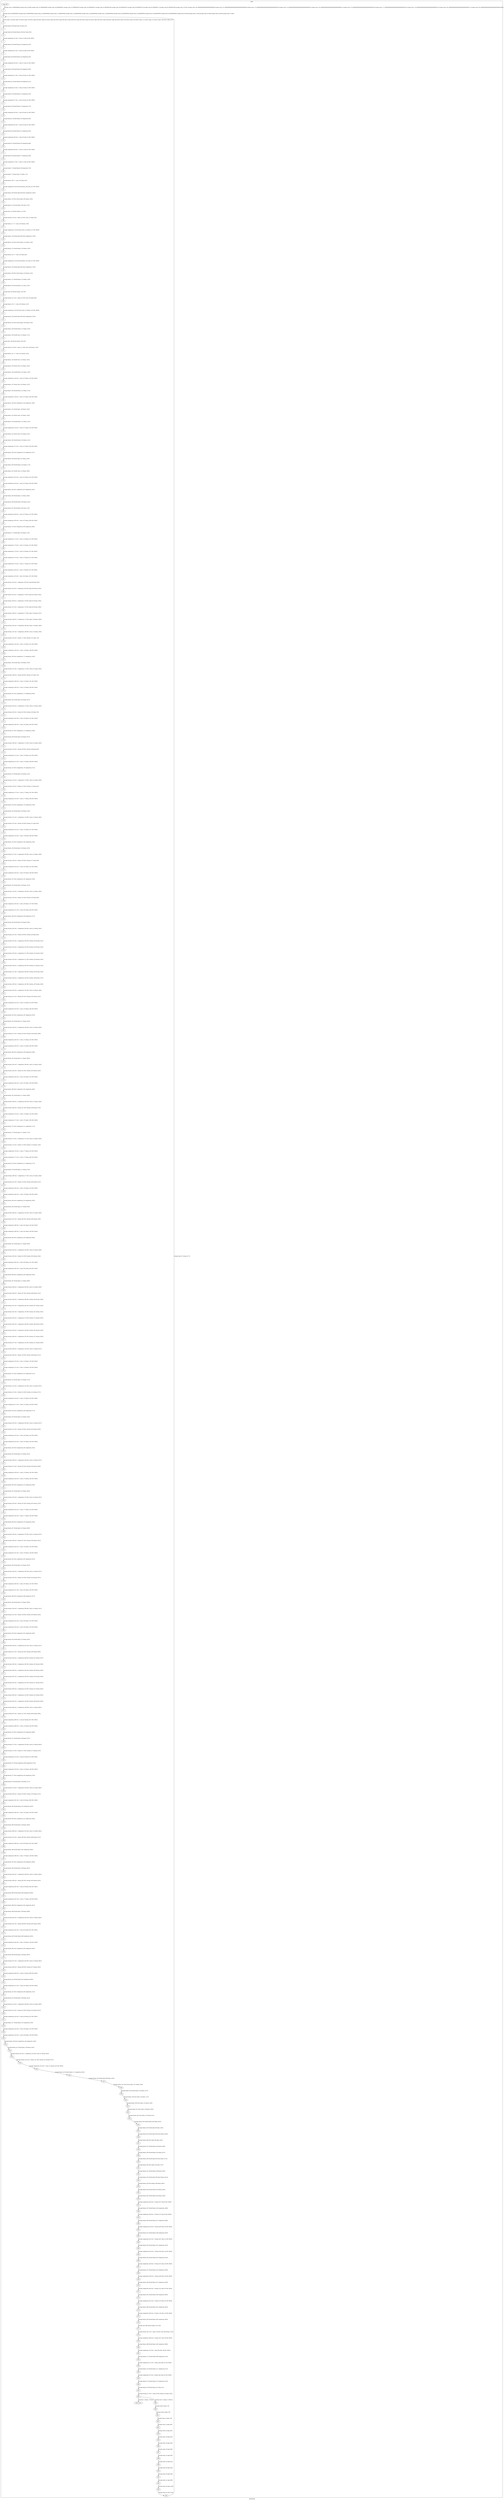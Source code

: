 digraph G {
label="Btor2XCFA";
subgraph cluster_0 {
label="main";
main_init[];
l1[];
l3[];
l4[];
l5[];
l6[];
l7[];
l8[];
l9[];
l10[];
l11[];
l12[];
l13[];
l14[];
l15[];
l16[];
l17[];
l18[];
l19[];
l20[];
l21[];
l22[];
l23[];
l24[];
l25[];
l26[];
l27[];
l28[];
l29[];
l30[];
l31[];
l32[];
l33[];
l34[];
l35[];
l36[];
l37[];
l38[];
l39[];
l40[];
l41[];
l42[];
l43[];
l44[];
l45[];
l46[];
l47[];
l48[];
l49[];
l50[];
l51[];
l52[];
l53[];
l54[];
l55[];
l56[];
l57[];
l58[];
l59[];
l60[];
l61[];
l62[];
l63[];
l64[];
l65[];
l66[];
l67[];
l68[];
l69[];
l70[];
l71[];
l72[];
l73[];
l74[];
l75[];
l76[];
l77[];
l78[];
l79[];
l80[];
l81[];
l82[];
l83[];
l84[];
l85[];
l86[];
l87[];
l88[];
l89[];
l90[];
l91[];
l92[];
l93[];
l94[];
l95[];
l96[];
l97[];
l98[];
l99[];
l100[];
l101[];
l102[];
l103[];
l104[];
l105[];
l106[];
l107[];
l108[];
l109[];
l110[];
l111[];
l112[];
l113[];
l114[];
l115[];
l116[];
l117[];
l118[];
l119[];
l120[];
l121[];
l122[];
l123[];
l124[];
l125[];
l126[];
l127[];
l128[];
l129[];
l130[];
l131[];
l132[];
l133[];
l134[];
l135[];
l136[];
l137[];
l138[];
l139[];
l140[];
l141[];
l142[];
l143[];
l144[];
l145[];
l146[];
l147[];
l148[];
l149[];
l150[];
l151[];
l152[];
l153[];
l154[];
l155[];
l156[];
l157[];
l158[];
l159[];
l160[];
l161[];
l162[];
l163[];
l164[];
l165[];
l166[];
l167[];
l168[];
l169[];
l170[];
l171[];
l172[];
l173[];
l174[];
l175[];
l176[];
l177[];
l178[];
l179[];
l180[];
l181[];
l182[];
l183[];
l184[];
l185[];
l186[];
l187[];
l188[];
l189[];
l190[];
l191[];
l192[];
l193[];
l194[];
l195[];
l196[];
l197[];
l198[];
l199[];
l200[];
l201[];
l202[];
l203[];
l204[];
l205[];
l206[];
l207[];
l208[];
l209[];
l210[];
l211[];
l212[];
l213[];
l214[];
l215[];
l216[];
l217[];
l218[];
l219[];
l220[];
l221[];
l222[];
l223[];
l224[];
l225[];
l226[];
l227[];
l228[];
l229[];
l230[];
l231[];
l232[];
l233[];
l234[];
l235[];
l236[];
l237[];
l238[];
l239[];
l240[];
l241[];
l242[];
l243[];
l244[];
l245[];
l246[];
l247[];
l248[];
l249[];
l250[];
l251[];
l252[];
l253[];
l254[];
l255[];
l256[];
l257[];
l258[];
l259[];
l260[];
l261[];
l262[];
l263[];
l264[];
l265[];
l266[];
l267[];
l268[];
l269[];
l270[];
l271[];
l272[];
l273[];
l274[];
l275[];
l276[];
l277[];
l278[];
l279[];
l280[];
l281[];
l282[];
l283[];
l284[];
l285[];
l286[];
l287[];
l288[];
l289[];
l290[];
l291[];
l292[];
l293[];
l294[];
l295[];
l296[];
l297[];
l298[];
l299[];
l300[];
l301[];
l302[];
l303[];
l304[];
l305[];
l306[];
l307[];
l308[];
l309[];
l310[];
l311[];
l312[];
l313[];
l314[];
l315[];
l316[];
l317[];
l318[];
l319[];
l320[];
l321[];
l322[];
l323[];
l324[];
l325[];
l326[];
l327[];
l328[];
l329[];
l330[];
l331[];
l332[];
l333[];
l334[];
l335[];
l336[];
l337[];
l338[];
l339[];
l340[];
l341[];
l342[];
l343[];
l344[];
l345[];
l346[];
l347[];
l348[];
l349[];
l350[];
l351[];
l352[];
l353[];
l354[];
l355[];
l356[];
l357[];
l358[];
l359[];
l360[];
l361[];
l362[];
l363[];
l364[];
l365[];
l366[];
l367[];
l368[];
l369[];
l370[];
l371[];
l372[];
l373[];
l374[];
l375[];
l376[];
l377[];
l378[];
l379[];
l380[];
l381[];
l382[];
l383[];
l384[];
l385[];
l386[];
l387[];
l388[];
main_error[];
l389[];
l390[];
l391[];
l392[];
l393[];
l394[];
l395[];
l396[];
l397[];
l398[];
l399[];
l400[];
l401[];
l402[];
l403[];
l404[];
main_init -> l1 [label="[(assign const_5 #b00000000),(assign const_28 #b0),(assign const_41 #b00000000),(assign const_44 #b00000001),(assign const_47 #b00000010),(assign const_50 #b00000011),(assign const_53 #b00000100),(assign const_56 #b00000101),(assign const_59 #b00000110),(assign const_62 #b00000111),(assign const_65 #b00001000),(assign const_102 #b1),(assign const_105 #b000000000000000000000000),(assign const_107 #b00000000000000000000000000000000),(assign const_112 #b00000000000000000000000000000010),(assign const_113 #b00000000000000000000000000000001),(assign const_142 #b00000000000000000000000000000011),(assign const_175 #b00000000000000000000000000000100),(assign const_177 #b00000000000000000000000000000101),(assign const_179 #b00000000000000000000000000000110),(assign const_181 #b00000000000000000000000000000111),(assign const_235 #b00000000000000000000000000001000)] "];
l3 -> l4 [label="[(havoc input_74),(havoc input_76),(havoc input_78),(havoc input_80),(havoc input_82),(havoc input_84),(havoc input_86),(havoc input_88),(havoc input_90),(havoc input_92),(havoc input_94),(havoc input_96),(havoc input_98),(havoc input_100),(havoc input_104),(havoc input_111),(havoc input_122),(havoc input_128),(havoc input_137)] "];
l4 -> l5 [label="[(assign binary_39 (bvand state_29 state_31))] "];
l5 -> l6 [label="[(assign binary_40 (bvand binary_39 (bvnot state_33)))] "];
l6 -> l7 [label="[(assign comparison_42 (ite (= const_41 state_6) #b1 #b0))] "];
l7 -> l8 [label="[(assign binary_43 (bvand binary_40 comparison_42))] "];
l8 -> l9 [label="[(assign comparison_45 (ite (= const_44 state_8) #b1 #b0))] "];
l9 -> l10 [label="[(assign binary_46 (bvand binary_43 comparison_45))] "];
l10 -> l11 [label="[(assign comparison_48 (ite (= const_47 state_10) #b1 #b0))] "];
l11 -> l12 [label="[(assign binary_49 (bvand binary_46 comparison_48))] "];
l12 -> l13 [label="[(assign comparison_51 (ite (= const_50 state_12) #b1 #b0))] "];
l13 -> l14 [label="[(assign binary_52 (bvand binary_49 comparison_51))] "];
l14 -> l15 [label="[(assign comparison_54 (ite (= const_53 state_14) #b1 #b0))] "];
l15 -> l16 [label="[(assign binary_55 (bvand binary_52 comparison_54))] "];
l16 -> l17 [label="[(assign comparison_57 (ite (= const_56 state_16) #b1 #b0))] "];
l17 -> l18 [label="[(assign binary_58 (bvand binary_55 comparison_57))] "];
l18 -> l19 [label="[(assign comparison_60 (ite (= const_59 state_18) #b1 #b0))] "];
l19 -> l20 [label="[(assign binary_61 (bvand binary_58 comparison_60))] "];
l20 -> l21 [label="[(assign comparison_63 (ite (= const_62 state_20) #b1 #b0))] "];
l21 -> l22 [label="[(assign binary_64 (bvand binary_61 comparison_63))] "];
l22 -> l23 [label="[(assign comparison_66 (ite (= const_65 state_22) #b1 #b0))] "];
l23 -> l24 [label="[(assign binary_67 (bvand binary_64 comparison_66))] "];
l24 -> l25 [label="[(assign comparison_68 (ite (= const_41 state_24) #b1 #b0))] "];
l25 -> l26 [label="[(assign binary_69 (bvand binary_67 comparison_68))] "];
l26 -> l27 [label="[(assign comparison_70 (ite (= const_41 state_26) #b1 #b0))] "];
l27 -> l28 [label="[(assign binary_71 (bvand binary_69 comparison_70))] "];
l28 -> l29 [label="[(assign binary_72 (bvand state_37 binary_71))] "];
l29 -> l30 [label="[(assign binary_106 (++ const_105 input_92))] "];
l30 -> l31 [label="[(assign comparison_108 (ite (bvule binary_106 const_107) #b1 #b0))] "];
l31 -> l32 [label="[(assign binary_109 (bvand input_96 (bvnot comparison_108)))] "];
l32 -> l33 [label="[(assign binary_110 (bvor (bvnot input_104) binary_109))] "];
l33 -> l34 [label="[(assign binary_114 (bvsub binary_106 const_113))] "];
l34 -> l35 [label="[(assign slice_115 (extract binary_114 0 8))] "];
l35 -> l36 [label="[(assign ternary_116 (ite (= input_104 #b1) slice_115 input_92))] "];
l36 -> l37 [label="[(assign binary_117 (++ const_105 ternary_116))] "];
l37 -> l38 [label="[(assign comparison_118 (ite (bvule const_112 binary_117) #b1 #b0))] "];
l38 -> l39 [label="[(assign binary_119 (bvand input_96 (bvnot comparison_118)))] "];
l39 -> l40 [label="[(assign binary_120 (bvor (bvnot input_111) binary_119))] "];
l40 -> l41 [label="[(assign binary_121 (bvand binary_110 binary_120))] "];
l41 -> l42 [label="[(assign binary_123 (++ const_105 input_94))] "];
l42 -> l43 [label="[(assign comparison_124 (ite (bvule binary_123 const_107) #b1 #b0))] "];
l43 -> l44 [label="[(assign binary_125 (bvand input_96 (bvnot comparison_124)))] "];
l44 -> l45 [label="[(assign binary_126 (bvor (bvnot input_122) binary_125))] "];
l45 -> l46 [label="[(assign binary_127 (bvand binary_121 binary_126))] "];
l46 -> l47 [label="[(assign binary_129 (bvsub binary_123 const_113))] "];
l47 -> l48 [label="[(assign slice_130 (extract binary_129 0 8))] "];
l48 -> l49 [label="[(assign ternary_131 (ite (= input_122 #b1) slice_130 input_94))] "];
l49 -> l50 [label="[(assign binary_132 (++ const_105 ternary_131))] "];
l50 -> l51 [label="[(assign comparison_133 (ite (bvule const_112 binary_132) #b1 #b0))] "];
l51 -> l52 [label="[(assign binary_134 (bvand input_96 (bvnot comparison_133)))] "];
l52 -> l53 [label="[(assign binary_135 (bvor (bvnot input_128) binary_134))] "];
l53 -> l54 [label="[(assign binary_136 (bvand binary_127 binary_135))] "];
l54 -> l55 [label="[(assign binary_138 (bvadd const_113 binary_117))] "];
l55 -> l56 [label="[(assign slice_139 (extract binary_138 0 8))] "];
l56 -> l57 [label="[(assign ternary_140 (ite (= input_111 #b1) slice_139 ternary_116))] "];
l57 -> l58 [label="[(assign binary_141 (++ const_105 ternary_140))] "];
l58 -> l59 [label="[(assign binary_143 (bvadd const_113 binary_132))] "];
l59 -> l60 [label="[(assign binary_144 (bvmul const_142 binary_143))] "];
l60 -> l61 [label="[(assign binary_145 (bvadd binary_141 binary_144))] "];
l61 -> l62 [label="[(assign comparison_146 (ite (= const_107 binary_145) #b1 #b0))] "];
l62 -> l63 [label="[(assign binary_147 (bvmul const_142 binary_132))] "];
l63 -> l64 [label="[(assign binary_148 (bvadd binary_141 binary_147))] "];
l64 -> l65 [label="[(assign comparison_149 (ite (= const_107 binary_148) #b1 #b0))] "];
l65 -> l66 [label="[(assign binary_150 (bvor comparison_146 comparison_149))] "];
l66 -> l67 [label="[(assign binary_151 (bvand input_128 binary_150))] "];
l67 -> l68 [label="[(assign binary_152 (bvmul const_142 binary_129))] "];
l68 -> l69 [label="[(assign binary_153 (bvadd binary_141 binary_152))] "];
l69 -> l70 [label="[(assign comparison_154 (ite (= const_107 binary_153) #b1 #b0))] "];
l70 -> l71 [label="[(assign binary_155 (bvmul const_142 binary_123))] "];
l71 -> l72 [label="[(assign binary_156 (bvadd binary_155 binary_141))] "];
l72 -> l73 [label="[(assign comparison_157 (ite (= const_107 binary_156) #b1 #b0))] "];
l73 -> l74 [label="[(assign binary_158 (bvor comparison_154 comparison_157))] "];
l74 -> l75 [label="[(assign binary_159 (bvand input_122 binary_158))] "];
l75 -> l76 [label="[(assign binary_160 (bvadd binary_155 binary_117))] "];
l76 -> l77 [label="[(assign binary_161 (bvadd const_113 binary_160))] "];
l77 -> l78 [label="[(assign comparison_162 (ite (= const_107 binary_161) #b1 #b0))] "];
l78 -> l79 [label="[(assign comparison_163 (ite (= const_107 binary_160) #b1 #b0))] "];
l79 -> l80 [label="[(assign binary_164 (bvor comparison_162 comparison_163))] "];
l80 -> l81 [label="[(assign binary_165 (bvand input_111 binary_164))] "];
l81 -> l82 [label="[(assign binary_166 (bvadd binary_106 binary_155))] "];
l82 -> l83 [label="[(assign binary_167 (bvsub binary_166 const_113))] "];
l83 -> l84 [label="[(assign comparison_168 (ite (= const_107 binary_167) #b1 #b0))] "];
l84 -> l85 [label="[(assign comparison_169 (ite (= const_107 binary_166) #b1 #b0))] "];
l85 -> l86 [label="[(assign binary_170 (bvor comparison_168 comparison_169))] "];
l86 -> l87 [label="[(assign binary_171 (bvand input_104 binary_170))] "];
l87 -> l88 [label="[(assign comparison_172 (ite (= const_113 binary_167) #b1 #b0))] "];
l88 -> l89 [label="[(assign comparison_173 (ite (= const_112 binary_167) #b1 #b0))] "];
l89 -> l90 [label="[(assign comparison_174 (ite (= const_142 binary_167) #b1 #b0))] "];
l90 -> l91 [label="[(assign comparison_176 (ite (= const_175 binary_167) #b1 #b0))] "];
l91 -> l92 [label="[(assign comparison_178 (ite (= const_177 binary_167) #b1 #b0))] "];
l92 -> l93 [label="[(assign comparison_180 (ite (= const_179 binary_167) #b1 #b0))] "];
l93 -> l94 [label="[(assign comparison_182 (ite (= const_181 binary_167) #b1 #b0))] "];
l94 -> l95 [label="[(assign ternary_183 (ite (= comparison_182 #b1) input_88 input_90))] "];
l95 -> l96 [label="[(assign ternary_184 (ite (= comparison_180 #b1) input_86 ternary_183))] "];
l96 -> l97 [label="[(assign ternary_185 (ite (= comparison_178 #b1) input_84 ternary_184))] "];
l97 -> l98 [label="[(assign ternary_186 (ite (= comparison_176 #b1) input_82 ternary_185))] "];
l98 -> l99 [label="[(assign ternary_187 (ite (= comparison_174 #b1) input_80 ternary_186))] "];
l99 -> l100 [label="[(assign ternary_188 (ite (= comparison_173 #b1) input_78 ternary_187))] "];
l100 -> l101 [label="[(assign ternary_189 (ite (= comparison_172 #b1) input_76 ternary_188))] "];
l101 -> l102 [label="[(assign ternary_190 (ite (= comparison_168 #b1) input_74 ternary_189))] "];
l102 -> l103 [label="[(assign ternary_191 (ite (= comparison_168 #b1) const_41 ternary_190))] "];
l103 -> l104 [label="[(assign ternary_192 (ite (= binary_171 #b1) ternary_191 input_74))] "];
l104 -> l105 [label="[(assign comparison_193 (ite (= const_113 binary_161) #b1 #b0))] "];
l105 -> l106 [label="[(assign comparison_194 (ite (= const_113 binary_166) #b1 #b0))] "];
l106 -> l107 [label="[(assign binary_195 (bvor comparison_172 comparison_194))] "];
l107 -> l108 [label="[(assign binary_196 (bvand input_104 binary_195))] "];
l108 -> l109 [label="[(assign ternary_197 (ite (= comparison_172 #b1) const_41 ternary_190))] "];
l109 -> l110 [label="[(assign ternary_198 (ite (= binary_196 #b1) ternary_197 input_76))] "];
l110 -> l111 [label="[(assign comparison_199 (ite (= const_112 binary_161) #b1 #b0))] "];
l111 -> l112 [label="[(assign comparison_200 (ite (= const_112 binary_166) #b1 #b0))] "];
l112 -> l113 [label="[(assign binary_201 (bvor comparison_173 comparison_200))] "];
l113 -> l114 [label="[(assign binary_202 (bvand input_104 binary_201))] "];
l114 -> l115 [label="[(assign ternary_203 (ite (= comparison_173 #b1) const_41 ternary_190))] "];
l115 -> l116 [label="[(assign ternary_204 (ite (= binary_202 #b1) ternary_203 input_78))] "];
l116 -> l117 [label="[(assign comparison_205 (ite (= const_142 binary_161) #b1 #b0))] "];
l117 -> l118 [label="[(assign comparison_206 (ite (= const_142 binary_166) #b1 #b0))] "];
l118 -> l119 [label="[(assign binary_207 (bvor comparison_174 comparison_206))] "];
l119 -> l120 [label="[(assign binary_208 (bvand input_104 binary_207))] "];
l120 -> l121 [label="[(assign ternary_209 (ite (= comparison_174 #b1) const_41 ternary_190))] "];
l121 -> l122 [label="[(assign ternary_210 (ite (= binary_208 #b1) ternary_209 input_80))] "];
l122 -> l123 [label="[(assign comparison_211 (ite (= const_175 binary_161) #b1 #b0))] "];
l123 -> l124 [label="[(assign comparison_212 (ite (= const_175 binary_166) #b1 #b0))] "];
l124 -> l125 [label="[(assign binary_213 (bvor comparison_176 comparison_212))] "];
l125 -> l126 [label="[(assign binary_214 (bvand input_104 binary_213))] "];
l126 -> l127 [label="[(assign ternary_215 (ite (= comparison_176 #b1) const_41 ternary_190))] "];
l127 -> l128 [label="[(assign ternary_216 (ite (= binary_214 #b1) ternary_215 input_82))] "];
l128 -> l129 [label="[(assign comparison_217 (ite (= const_177 binary_161) #b1 #b0))] "];
l129 -> l130 [label="[(assign comparison_218 (ite (= const_177 binary_166) #b1 #b0))] "];
l130 -> l131 [label="[(assign binary_219 (bvor comparison_178 comparison_218))] "];
l131 -> l132 [label="[(assign binary_220 (bvand input_104 binary_219))] "];
l132 -> l133 [label="[(assign ternary_221 (ite (= comparison_178 #b1) const_41 ternary_190))] "];
l133 -> l134 [label="[(assign ternary_222 (ite (= binary_220 #b1) ternary_221 input_84))] "];
l134 -> l135 [label="[(assign comparison_223 (ite (= const_179 binary_161) #b1 #b0))] "];
l135 -> l136 [label="[(assign comparison_224 (ite (= const_179 binary_166) #b1 #b0))] "];
l136 -> l137 [label="[(assign binary_225 (bvor comparison_180 comparison_224))] "];
l137 -> l138 [label="[(assign binary_226 (bvand input_104 binary_225))] "];
l138 -> l139 [label="[(assign ternary_227 (ite (= comparison_180 #b1) const_41 ternary_190))] "];
l139 -> l140 [label="[(assign ternary_228 (ite (= binary_226 #b1) ternary_227 input_86))] "];
l140 -> l141 [label="[(assign comparison_229 (ite (= const_181 binary_161) #b1 #b0))] "];
l141 -> l142 [label="[(assign comparison_230 (ite (= const_181 binary_166) #b1 #b0))] "];
l142 -> l143 [label="[(assign binary_231 (bvor comparison_182 comparison_230))] "];
l143 -> l144 [label="[(assign binary_232 (bvand input_104 binary_231))] "];
l144 -> l145 [label="[(assign ternary_233 (ite (= comparison_182 #b1) const_41 ternary_190))] "];
l145 -> l146 [label="[(assign ternary_234 (ite (= binary_232 #b1) ternary_233 input_88))] "];
l146 -> l147 [label="[(assign comparison_236 (ite (= const_235 binary_167) #b1 #b0))] "];
l147 -> l148 [label="[(assign comparison_237 (ite (= const_235 binary_166) #b1 #b0))] "];
l148 -> l149 [label="[(assign binary_238 (bvor comparison_236 comparison_237))] "];
l149 -> l150 [label="[(assign binary_239 (bvand input_104 binary_238))] "];
l150 -> l151 [label="[(assign ternary_240 (ite (= comparison_236 #b1) const_41 ternary_190))] "];
l151 -> l152 [label="[(assign ternary_241 (ite (= binary_239 #b1) ternary_240 input_90))] "];
l152 -> l153 [label="[(assign ternary_242 (ite (= comparison_229 #b1) ternary_234 ternary_241))] "];
l153 -> l154 [label="[(assign ternary_243 (ite (= comparison_223 #b1) ternary_228 ternary_242))] "];
l154 -> l155 [label="[(assign ternary_244 (ite (= comparison_217 #b1) ternary_222 ternary_243))] "];
l155 -> l156 [label="[(assign ternary_245 (ite (= comparison_211 #b1) ternary_216 ternary_244))] "];
l156 -> l157 [label="[(assign ternary_246 (ite (= comparison_205 #b1) ternary_210 ternary_245))] "];
l157 -> l158 [label="[(assign ternary_247 (ite (= comparison_199 #b1) ternary_204 ternary_246))] "];
l158 -> l159 [label="[(assign ternary_248 (ite (= comparison_193 #b1) ternary_198 ternary_247))] "];
l159 -> l160 [label="[(assign ternary_249 (ite (= comparison_162 #b1) ternary_192 ternary_248))] "];
l160 -> l161 [label="[(assign ternary_250 (ite (= comparison_162 #b1) const_41 ternary_249))] "];
l161 -> l162 [label="[(assign ternary_251 (ite (= binary_165 #b1) ternary_250 ternary_192))] "];
l162 -> l163 [label="[(assign comparison_252 (ite (= const_113 binary_153) #b1 #b0))] "];
l163 -> l164 [label="[(assign comparison_253 (ite (= const_113 binary_160) #b1 #b0))] "];
l164 -> l165 [label="[(assign binary_254 (bvor comparison_193 comparison_253))] "];
l165 -> l166 [label="[(assign binary_255 (bvand input_111 binary_254))] "];
l166 -> l167 [label="[(assign ternary_256 (ite (= comparison_193 #b1) const_41 ternary_249))] "];
l167 -> l168 [label="[(assign ternary_257 (ite (= binary_255 #b1) ternary_256 ternary_198))] "];
l168 -> l169 [label="[(assign comparison_258 (ite (= const_112 binary_153) #b1 #b0))] "];
l169 -> l170 [label="[(assign comparison_259 (ite (= const_112 binary_160) #b1 #b0))] "];
l170 -> l171 [label="[(assign binary_260 (bvor comparison_199 comparison_259))] "];
l171 -> l172 [label="[(assign binary_261 (bvand input_111 binary_260))] "];
l172 -> l173 [label="[(assign ternary_262 (ite (= comparison_199 #b1) const_41 ternary_249))] "];
l173 -> l174 [label="[(assign ternary_263 (ite (= binary_261 #b1) ternary_262 ternary_204))] "];
l174 -> l175 [label="[(assign comparison_264 (ite (= const_142 binary_153) #b1 #b0))] "];
l175 -> l176 [label="[(assign comparison_265 (ite (= const_142 binary_160) #b1 #b0))] "];
l176 -> l177 [label="[(assign binary_266 (bvor comparison_205 comparison_265))] "];
l177 -> l178 [label="[(assign binary_267 (bvand input_111 binary_266))] "];
l178 -> l179 [label="[(assign ternary_268 (ite (= comparison_205 #b1) const_41 ternary_249))] "];
l179 -> l180 [label="[(assign ternary_269 (ite (= binary_267 #b1) ternary_268 ternary_210))] "];
l180 -> l181 [label="[(assign comparison_270 (ite (= const_175 binary_153) #b1 #b0))] "];
l181 -> l182 [label="[(assign comparison_271 (ite (= const_175 binary_160) #b1 #b0))] "];
l182 -> l183 [label="[(assign binary_272 (bvor comparison_211 comparison_271))] "];
l183 -> l184 [label="[(assign binary_273 (bvand input_111 binary_272))] "];
l184 -> l185 [label="[(assign ternary_274 (ite (= comparison_211 #b1) const_41 ternary_249))] "];
l185 -> l186 [label="[(assign ternary_275 (ite (= binary_273 #b1) ternary_274 ternary_216))] "];
l186 -> l187 [label="[(assign comparison_276 (ite (= const_177 binary_153) #b1 #b0))] "];
l187 -> l188 [label="[(assign comparison_277 (ite (= const_177 binary_160) #b1 #b0))] "];
l188 -> l189 [label="[(assign binary_278 (bvor comparison_217 comparison_277))] "];
l189 -> l190 [label="[(assign binary_279 (bvand input_111 binary_278))] "];
l190 -> l191 [label="[(assign ternary_280 (ite (= comparison_217 #b1) const_41 ternary_249))] "];
l191 -> l192 [label="[(assign ternary_281 (ite (= binary_279 #b1) ternary_280 ternary_222))] "];
l192 -> l193 [label="[(assign comparison_282 (ite (= const_179 binary_153) #b1 #b0))] "];
l193 -> l194 [label="[(assign comparison_283 (ite (= const_179 binary_160) #b1 #b0))] "];
l194 -> l195 [label="[(assign binary_284 (bvor comparison_223 comparison_283))] "];
l195 -> l196 [label="[(assign binary_285 (bvand input_111 binary_284))] "];
l196 -> l197 [label="[(assign ternary_286 (ite (= comparison_223 #b1) const_41 ternary_249))] "];
l197 -> l198 [label="[(assign ternary_287 (ite (= binary_285 #b1) ternary_286 ternary_228))] "];
l198 -> l199 [label="[(assign comparison_288 (ite (= const_181 binary_153) #b1 #b0))] "];
l199 -> l200 [label="[(assign comparison_289 (ite (= const_181 binary_160) #b1 #b0))] "];
l200 -> l201 [label="[(assign binary_290 (bvor comparison_229 comparison_289))] "];
l201 -> l202 [label="[(assign binary_291 (bvand input_111 binary_290))] "];
l202 -> l203 [label="[(assign ternary_292 (ite (= comparison_229 #b1) const_41 ternary_249))] "];
l203 -> l204 [label="[(assign ternary_293 (ite (= binary_291 #b1) ternary_292 ternary_234))] "];
l204 -> l205 [label="[(assign comparison_294 (ite (= const_235 binary_161) #b1 #b0))] "];
l205 -> l206 [label="[(assign comparison_295 (ite (= const_235 binary_160) #b1 #b0))] "];
l206 -> l207 [label="[(assign binary_296 (bvor comparison_294 comparison_295))] "];
l207 -> l208 [label="[(assign binary_297 (bvand input_111 binary_296))] "];
l208 -> l209 [label="[(assign ternary_298 (ite (= comparison_294 #b1) const_41 ternary_249))] "];
l209 -> l210 [label="[(assign ternary_299 (ite (= binary_297 #b1) ternary_298 ternary_241))] "];
l210 -> l211 [label="[(assign ternary_300 (ite (= comparison_288 #b1) ternary_293 ternary_299))] "];
l211 -> l212 [label="[(assign ternary_301 (ite (= comparison_282 #b1) ternary_287 ternary_300))] "];
l212 -> l213 [label="[(assign ternary_302 (ite (= comparison_276 #b1) ternary_281 ternary_301))] "];
l213 -> l214 [label="[(assign ternary_303 (ite (= comparison_270 #b1) ternary_275 ternary_302))] "];
l214 -> l215 [label="[(assign ternary_304 (ite (= comparison_264 #b1) ternary_269 ternary_303))] "];
l215 -> l216 [label="[(assign ternary_305 (ite (= comparison_258 #b1) ternary_263 ternary_304))] "];
l216 -> l217 [label="[(assign ternary_306 (ite (= comparison_252 #b1) ternary_257 ternary_305))] "];
l217 -> l218 [label="[(assign ternary_307 (ite (= comparison_154 #b1) ternary_251 ternary_306))] "];
l218 -> l219 [label="[(assign ternary_308 (ite (= comparison_154 #b1) const_41 ternary_307))] "];
l219 -> l220 [label="[(assign ternary_309 (ite (= binary_159 #b1) ternary_308 ternary_251))] "];
l220 -> l221 [label="[(assign comparison_310 (ite (= const_113 binary_145) #b1 #b0))] "];
l221 -> l222 [label="[(assign comparison_311 (ite (= const_113 binary_156) #b1 #b0))] "];
l222 -> l223 [label="[(assign binary_312 (bvor comparison_252 comparison_311))] "];
l223 -> l224 [label="[(assign binary_313 (bvand input_122 binary_312))] "];
l224 -> l225 [label="[(assign ternary_314 (ite (= comparison_252 #b1) const_41 ternary_307))] "];
l225 -> l226 [label="[(assign ternary_315 (ite (= binary_313 #b1) ternary_314 ternary_257))] "];
l226 -> l227 [label="[(assign comparison_316 (ite (= const_112 binary_145) #b1 #b0))] "];
l227 -> l228 [label="[(assign comparison_317 (ite (= const_112 binary_156) #b1 #b0))] "];
l228 -> l229 [label="[(assign binary_318 (bvor comparison_258 comparison_317))] "];
l229 -> l230 [label="[(assign binary_319 (bvand input_122 binary_318))] "];
l230 -> l231 [label="[(assign ternary_320 (ite (= comparison_258 #b1) const_41 ternary_307))] "];
l231 -> l232 [label="[(assign ternary_321 (ite (= binary_319 #b1) ternary_320 ternary_263))] "];
l232 -> l233 [label="[(assign comparison_322 (ite (= const_142 binary_145) #b1 #b0))] "];
l233 -> l234 [label="[(assign comparison_323 (ite (= const_142 binary_156) #b1 #b0))] "];
l234 -> l235 [label="[(assign binary_324 (bvor comparison_264 comparison_323))] "];
l235 -> l236 [label="[(assign binary_325 (bvand input_122 binary_324))] "];
l236 -> l237 [label="[(assign ternary_326 (ite (= comparison_264 #b1) const_41 ternary_307))] "];
l237 -> l238 [label="[(assign ternary_327 (ite (= binary_325 #b1) ternary_326 ternary_269))] "];
l238 -> l239 [label="[(assign comparison_328 (ite (= const_175 binary_145) #b1 #b0))] "];
l239 -> l240 [label="[(assign comparison_329 (ite (= const_175 binary_156) #b1 #b0))] "];
l240 -> l241 [label="[(assign binary_330 (bvor comparison_270 comparison_329))] "];
l241 -> l242 [label="[(assign binary_331 (bvand input_122 binary_330))] "];
l242 -> l243 [label="[(assign ternary_332 (ite (= comparison_270 #b1) const_41 ternary_307))] "];
l243 -> l244 [label="[(assign ternary_333 (ite (= binary_331 #b1) ternary_332 ternary_275))] "];
l244 -> l245 [label="[(assign comparison_334 (ite (= const_177 binary_145) #b1 #b0))] "];
l245 -> l246 [label="[(assign comparison_335 (ite (= const_177 binary_156) #b1 #b0))] "];
l246 -> l247 [label="[(assign binary_336 (bvor comparison_276 comparison_335))] "];
l247 -> l248 [label="[(assign binary_337 (bvand input_122 binary_336))] "];
l248 -> l249 [label="[(assign ternary_338 (ite (= comparison_276 #b1) const_41 ternary_307))] "];
l249 -> l250 [label="[(assign ternary_339 (ite (= binary_337 #b1) ternary_338 ternary_281))] "];
l250 -> l251 [label="[(assign comparison_340 (ite (= const_179 binary_145) #b1 #b0))] "];
l251 -> l252 [label="[(assign comparison_341 (ite (= const_179 binary_156) #b1 #b0))] "];
l252 -> l253 [label="[(assign binary_342 (bvor comparison_282 comparison_341))] "];
l253 -> l254 [label="[(assign binary_343 (bvand input_122 binary_342))] "];
l254 -> l255 [label="[(assign ternary_344 (ite (= comparison_282 #b1) const_41 ternary_307))] "];
l255 -> l256 [label="[(assign ternary_345 (ite (= binary_343 #b1) ternary_344 ternary_287))] "];
l256 -> l257 [label="[(assign comparison_346 (ite (= const_181 binary_145) #b1 #b0))] "];
l257 -> l258 [label="[(assign comparison_347 (ite (= const_181 binary_156) #b1 #b0))] "];
l258 -> l259 [label="[(assign binary_348 (bvor comparison_288 comparison_347))] "];
l259 -> l260 [label="[(assign binary_349 (bvand input_122 binary_348))] "];
l260 -> l261 [label="[(assign ternary_350 (ite (= comparison_288 #b1) const_41 ternary_307))] "];
l261 -> l262 [label="[(assign ternary_351 (ite (= binary_349 #b1) ternary_350 ternary_293))] "];
l262 -> l263 [label="[(assign comparison_352 (ite (= const_235 binary_153) #b1 #b0))] "];
l263 -> l264 [label="[(assign comparison_353 (ite (= const_235 binary_156) #b1 #b0))] "];
l264 -> l265 [label="[(assign binary_354 (bvor comparison_352 comparison_353))] "];
l265 -> l266 [label="[(assign binary_355 (bvand input_122 binary_354))] "];
l266 -> l267 [label="[(assign ternary_356 (ite (= comparison_352 #b1) const_41 ternary_307))] "];
l267 -> l268 [label="[(assign ternary_357 (ite (= binary_355 #b1) ternary_356 ternary_299))] "];
l268 -> l269 [label="[(assign ternary_358 (ite (= comparison_346 #b1) ternary_351 ternary_357))] "];
l269 -> l270 [label="[(assign ternary_359 (ite (= comparison_340 #b1) ternary_345 ternary_358))] "];
l270 -> l271 [label="[(assign ternary_360 (ite (= comparison_334 #b1) ternary_339 ternary_359))] "];
l271 -> l272 [label="[(assign ternary_361 (ite (= comparison_328 #b1) ternary_333 ternary_360))] "];
l272 -> l273 [label="[(assign ternary_362 (ite (= comparison_322 #b1) ternary_327 ternary_361))] "];
l273 -> l274 [label="[(assign ternary_363 (ite (= comparison_316 #b1) ternary_321 ternary_362))] "];
l274 -> l275 [label="[(assign ternary_364 (ite (= comparison_310 #b1) ternary_315 ternary_363))] "];
l275 -> l276 [label="[(assign ternary_365 (ite (= comparison_146 #b1) ternary_309 ternary_364))] "];
l276 -> l277 [label="[(assign ternary_366 (ite (= comparison_146 #b1) const_41 ternary_365))] "];
l277 -> l278 [label="[(assign ternary_367 (ite (= binary_151 #b1) ternary_366 ternary_309))] "];
l278 -> l279 [label="[(assign comparison_368 (ite (= const_65 ternary_367) #b1 #b0))] "];
l279 -> l280 [label="[(assign comparison_369 (ite (= const_113 binary_148) #b1 #b0))] "];
l280 -> l281 [label="[(assign binary_370 (bvor comparison_310 comparison_369))] "];
l281 -> l282 [label="[(assign binary_371 (bvand input_128 binary_370))] "];
l282 -> l283 [label="[(assign ternary_372 (ite (= comparison_310 #b1) const_41 ternary_365))] "];
l283 -> l284 [label="[(assign ternary_373 (ite (= binary_371 #b1) ternary_372 ternary_315))] "];
l284 -> l285 [label="[(assign comparison_374 (ite (= const_62 ternary_373) #b1 #b0))] "];
l285 -> l286 [label="[(assign binary_375 (bvand comparison_368 comparison_374))] "];
l286 -> l287 [label="[(assign comparison_376 (ite (= const_112 binary_148) #b1 #b0))] "];
l287 -> l288 [label="[(assign binary_377 (bvor comparison_316 comparison_376))] "];
l288 -> l289 [label="[(assign binary_378 (bvand input_128 binary_377))] "];
l289 -> l290 [label="[(assign ternary_379 (ite (= comparison_316 #b1) const_41 ternary_365))] "];
l290 -> l291 [label="[(assign ternary_380 (ite (= binary_378 #b1) ternary_379 ternary_321))] "];
l291 -> l292 [label="[(assign comparison_381 (ite (= const_59 ternary_380) #b1 #b0))] "];
l292 -> l293 [label="[(assign binary_382 (bvand binary_375 comparison_381))] "];
l293 -> l294 [label="[(assign comparison_383 (ite (= const_142 binary_148) #b1 #b0))] "];
l294 -> l295 [label="[(assign binary_384 (bvor comparison_322 comparison_383))] "];
l295 -> l296 [label="[(assign binary_385 (bvand input_128 binary_384))] "];
l296 -> l297 [label="[(assign ternary_386 (ite (= comparison_322 #b1) const_41 ternary_365))] "];
l297 -> l298 [label="[(assign ternary_387 (ite (= binary_385 #b1) ternary_386 ternary_327))] "];
l298 -> l299 [label="[(assign comparison_388 (ite (= const_56 ternary_387) #b1 #b0))] "];
l299 -> l300 [label="[(assign binary_389 (bvand binary_382 comparison_388))] "];
l300 -> l301 [label="[(assign comparison_390 (ite (= const_175 binary_148) #b1 #b0))] "];
l301 -> l302 [label="[(assign binary_391 (bvor comparison_328 comparison_390))] "];
l302 -> l303 [label="[(assign binary_392 (bvand input_128 binary_391))] "];
l303 -> l304 [label="[(assign ternary_393 (ite (= comparison_328 #b1) const_41 ternary_365))] "];
l304 -> l305 [label="[(assign ternary_394 (ite (= binary_392 #b1) ternary_393 ternary_333))] "];
l305 -> l306 [label="[(assign comparison_395 (ite (= const_53 ternary_394) #b1 #b0))] "];
l306 -> l307 [label="[(assign binary_396 (bvand binary_389 comparison_395))] "];
l307 -> l308 [label="[(assign comparison_397 (ite (= const_177 binary_148) #b1 #b0))] "];
l308 -> l309 [label="[(assign binary_398 (bvor comparison_334 comparison_397))] "];
l309 -> l310 [label="[(assign binary_399 (bvand input_128 binary_398))] "];
l310 -> l311 [label="[(assign ternary_400 (ite (= comparison_334 #b1) const_41 ternary_365))] "];
l311 -> l312 [label="[(assign ternary_401 (ite (= binary_399 #b1) ternary_400 ternary_339))] "];
l312 -> l313 [label="[(assign comparison_402 (ite (= const_50 ternary_401) #b1 #b0))] "];
l313 -> l314 [label="[(assign binary_403 (bvand binary_396 comparison_402))] "];
l314 -> l315 [label="[(assign comparison_404 (ite (= const_179 binary_148) #b1 #b0))] "];
l315 -> l316 [label="[(assign binary_405 (bvor comparison_340 comparison_404))] "];
l316 -> l317 [label="[(assign binary_406 (bvand input_128 binary_405))] "];
l317 -> l318 [label="[(assign ternary_407 (ite (= comparison_340 #b1) const_41 ternary_365))] "];
l318 -> l319 [label="[(assign ternary_408 (ite (= binary_406 #b1) ternary_407 ternary_345))] "];
l319 -> l320 [label="[(assign comparison_409 (ite (= const_47 ternary_408) #b1 #b0))] "];
l320 -> l321 [label="[(assign binary_410 (bvand binary_403 comparison_409))] "];
l321 -> l322 [label="[(assign comparison_411 (ite (= const_181 binary_148) #b1 #b0))] "];
l322 -> l323 [label="[(assign binary_412 (bvor comparison_346 comparison_411))] "];
l323 -> l324 [label="[(assign binary_413 (bvand input_128 binary_412))] "];
l324 -> l325 [label="[(assign ternary_414 (ite (= comparison_346 #b1) const_41 ternary_365))] "];
l325 -> l326 [label="[(assign ternary_415 (ite (= binary_413 #b1) ternary_414 ternary_351))] "];
l326 -> l327 [label="[(assign comparison_416 (ite (= const_44 ternary_415) #b1 #b0))] "];
l327 -> l328 [label="[(assign binary_417 (bvand binary_410 comparison_416))] "];
l328 -> l329 [label="[(assign comparison_418 (ite (= const_235 binary_145) #b1 #b0))] "];
l329 -> l330 [label="[(assign comparison_419 (ite (= const_235 binary_148) #b1 #b0))] "];
l330 -> l331 [label="[(assign binary_420 (bvor comparison_418 comparison_419))] "];
l331 -> l332 [label="[(assign binary_421 (bvand input_128 binary_420))] "];
l332 -> l333 [label="[(assign ternary_422 (ite (= comparison_418 #b1) const_41 ternary_365))] "];
l333 -> l334 [label="[(assign ternary_423 (ite (= binary_421 #b1) ternary_422 ternary_357))] "];
l334 -> l335 [label="[(assign comparison_424 (ite (= const_41 ternary_423) #b1 #b0))] "];
l335 -> l336 [label="[(assign binary_425 (bvand binary_417 comparison_424))] "];
l336 -> l337 [label="[(assign binary_426 (bvand input_98 binary_425))] "];
l337 -> l338 [label="[(assign binary_427 (bvor (bvnot input_137) binary_426))] "];
l338 -> l339 [label="[(assign binary_428 (bvand binary_136 binary_427))] "];
l339 -> l340 [label="[(assign binary_429 (bvor input_104 input_111))] "];
l340 -> l341 [label="[(assign binary_430 (bvor input_122 binary_429))] "];
l341 -> l342 [label="[(assign binary_431 (bvor input_128 binary_430))] "];
l342 -> l343 [label="[(assign binary_432 (bvor input_137 binary_431))] "];
l343 -> l344 [label="[(assign binary_433 (bvand binary_428 binary_432))] "];
l344 -> l345 [label="[(assign binary_434 (bvand input_98 input_100))] "];
l345 -> l346 [label="[(assign binary_435 (bvand input_96 (bvnot binary_434)))] "];
l346 -> l347 [label="[(assign binary_436 (bvor input_98 input_100))] "];
l347 -> l348 [label="[(assign binary_437 (bvand binary_435 binary_436))] "];
l348 -> l349 [label="[(assign binary_438 (bvand binary_433 binary_437))] "];
l349 -> l350 [label="[(assign binary_439 (bvand input_98 (bvnot input_137)))] "];
l350 -> l351 [label="[(assign binary_440 (bvor input_100 input_137))] "];
l351 -> l352 [label="[(assign binary_441 (bvand binary_439 binary_440))] "];
l352 -> l353 [label="[(assign binary_442 (bvand input_96 (bvnot binary_441)))] "];
l353 -> l354 [label="[(assign binary_443 (bvor binary_439 binary_440))] "];
l354 -> l355 [label="[(assign binary_444 (bvand binary_442 binary_443))] "];
l355 -> l356 [label="[(assign binary_445 (bvand binary_438 binary_444))] "];
l356 -> l357 [label="[(assign comparison_446 (ite (= ternary_367 state_6) #b1 #b0))] "];
l357 -> l358 [label="[(assign binary_447 (bvand binary_445 comparison_446))] "];
l358 -> l359 [label="[(assign comparison_448 (ite (= ternary_373 state_8) #b1 #b0))] "];
l359 -> l360 [label="[(assign binary_449 (bvand binary_447 comparison_448))] "];
l360 -> l361 [label="[(assign comparison_450 (ite (= ternary_380 state_10) #b1 #b0))] "];
l361 -> l362 [label="[(assign binary_451 (bvand binary_449 comparison_450))] "];
l362 -> l363 [label="[(assign comparison_452 (ite (= ternary_387 state_12) #b1 #b0))] "];
l363 -> l364 [label="[(assign binary_453 (bvand binary_451 comparison_452))] "];
l364 -> l365 [label="[(assign comparison_454 (ite (= ternary_394 state_14) #b1 #b0))] "];
l365 -> l366 [label="[(assign binary_455 (bvand binary_453 comparison_454))] "];
l366 -> l367 [label="[(assign comparison_456 (ite (= ternary_401 state_16) #b1 #b0))] "];
l367 -> l368 [label="[(assign binary_457 (bvand binary_455 comparison_456))] "];
l368 -> l369 [label="[(assign comparison_458 (ite (= ternary_408 state_18) #b1 #b0))] "];
l369 -> l370 [label="[(assign binary_459 (bvand binary_457 comparison_458))] "];
l370 -> l371 [label="[(assign comparison_460 (ite (= ternary_415 state_20) #b1 #b0))] "];
l371 -> l372 [label="[(assign binary_461 (bvand binary_459 comparison_460))] "];
l372 -> l373 [label="[(assign comparison_462 (ite (= ternary_423 state_22) #b1 #b0))] "];
l373 -> l374 [label="[(assign binary_463 (bvand binary_461 comparison_462))] "];
l374 -> l375 [label="[(assign comparison_464 (ite (= ternary_140 state_24) #b1 #b0))] "];
l375 -> l376 [label="[(assign binary_465 (bvand binary_463 comparison_464))] "];
l376 -> l377 [label="[(assign slice_466 (extract binary_143 0 8))] "];
l377 -> l378 [label="[(assign ternary_467 (ite (= input_128 #b1) slice_466 ternary_131))] "];
l378 -> l379 [label="[(assign comparison_468 (ite (= ternary_467 state_26) #b1 #b0))] "];
l379 -> l380 [label="[(assign binary_469 (bvand binary_465 comparison_468))] "];
l380 -> l381 [label="[(assign comparison_470 (ite (= input_96 state_29) #b1 #b0))] "];
l381 -> l382 [label="[(assign binary_471 (bvand binary_469 comparison_470))] "];
l382 -> l383 [label="[(assign comparison_472 (ite (= binary_439 state_31) #b1 #b0))] "];
l383 -> l384 [label="[(assign binary_473 (bvand binary_471 comparison_472))] "];
l384 -> l385 [label="[(assign comparison_474 (ite (= binary_440 state_33) #b1 #b0))] "];
l385 -> l386 [label="[(assign binary_475 (bvand binary_473 comparison_474))] "];
l386 -> l387 [label="[(assign binary_476 (bvand binary_475 state_37))] "];
l387 -> l388 [label="[(assign ternary_477 (ite (= state_35 #b1) binary_476 input_100))] "];
l388 -> main_error [label="[(assume (= binary_72 #b1))] "];
l388 -> l389 [label="[(assume (not (= binary_72 #b1)))] "];
l389 -> l390 [label="[(assign state_6 input_74)] "];
l390 -> l391 [label="[(assign state_8 input_76)] "];
l391 -> l392 [label="[(assign state_10 input_78)] "];
l392 -> l393 [label="[(assign state_12 input_80)] "];
l393 -> l394 [label="[(assign state_14 input_82)] "];
l394 -> l395 [label="[(assign state_16 input_84)] "];
l395 -> l396 [label="[(assign state_18 input_86)] "];
l396 -> l397 [label="[(assign state_20 input_88)] "];
l397 -> l398 [label="[(assign state_22 input_90)] "];
l398 -> l399 [label="[(assign state_24 input_92)] "];
l399 -> l400 [label="[(assign state_26 input_94)] "];
l400 -> l401 [label="[(assign state_29 input_96)] "];
l401 -> l402 [label="[(assign state_31 input_98)] "];
l402 -> l403 [label="[(assign state_33 input_100)] "];
l403 -> l404 [label="[(assign state_35 const_102)] "];
l404 -> l3 [label="[(assign state_37 ternary_477)] "];
l1 -> l3 [label="[(assign state_6 #b00000000),(assign state_8 #b00000000),(assign state_10 #b00000000),(assign state_12 #b00000000),(assign state_14 #b00000000),(assign state_16 #b00000000),(assign state_18 #b00000000),(assign state_20 #b00000000),(assign state_22 #b00000000),(assign state_24 #b00000000),(assign state_26 #b00000000),(assign state_29 #b0),(assign state_31 #b0),(assign state_33 #b0),(assign state_35 #b0),(assign state_37 #b0)] "];

}
}
